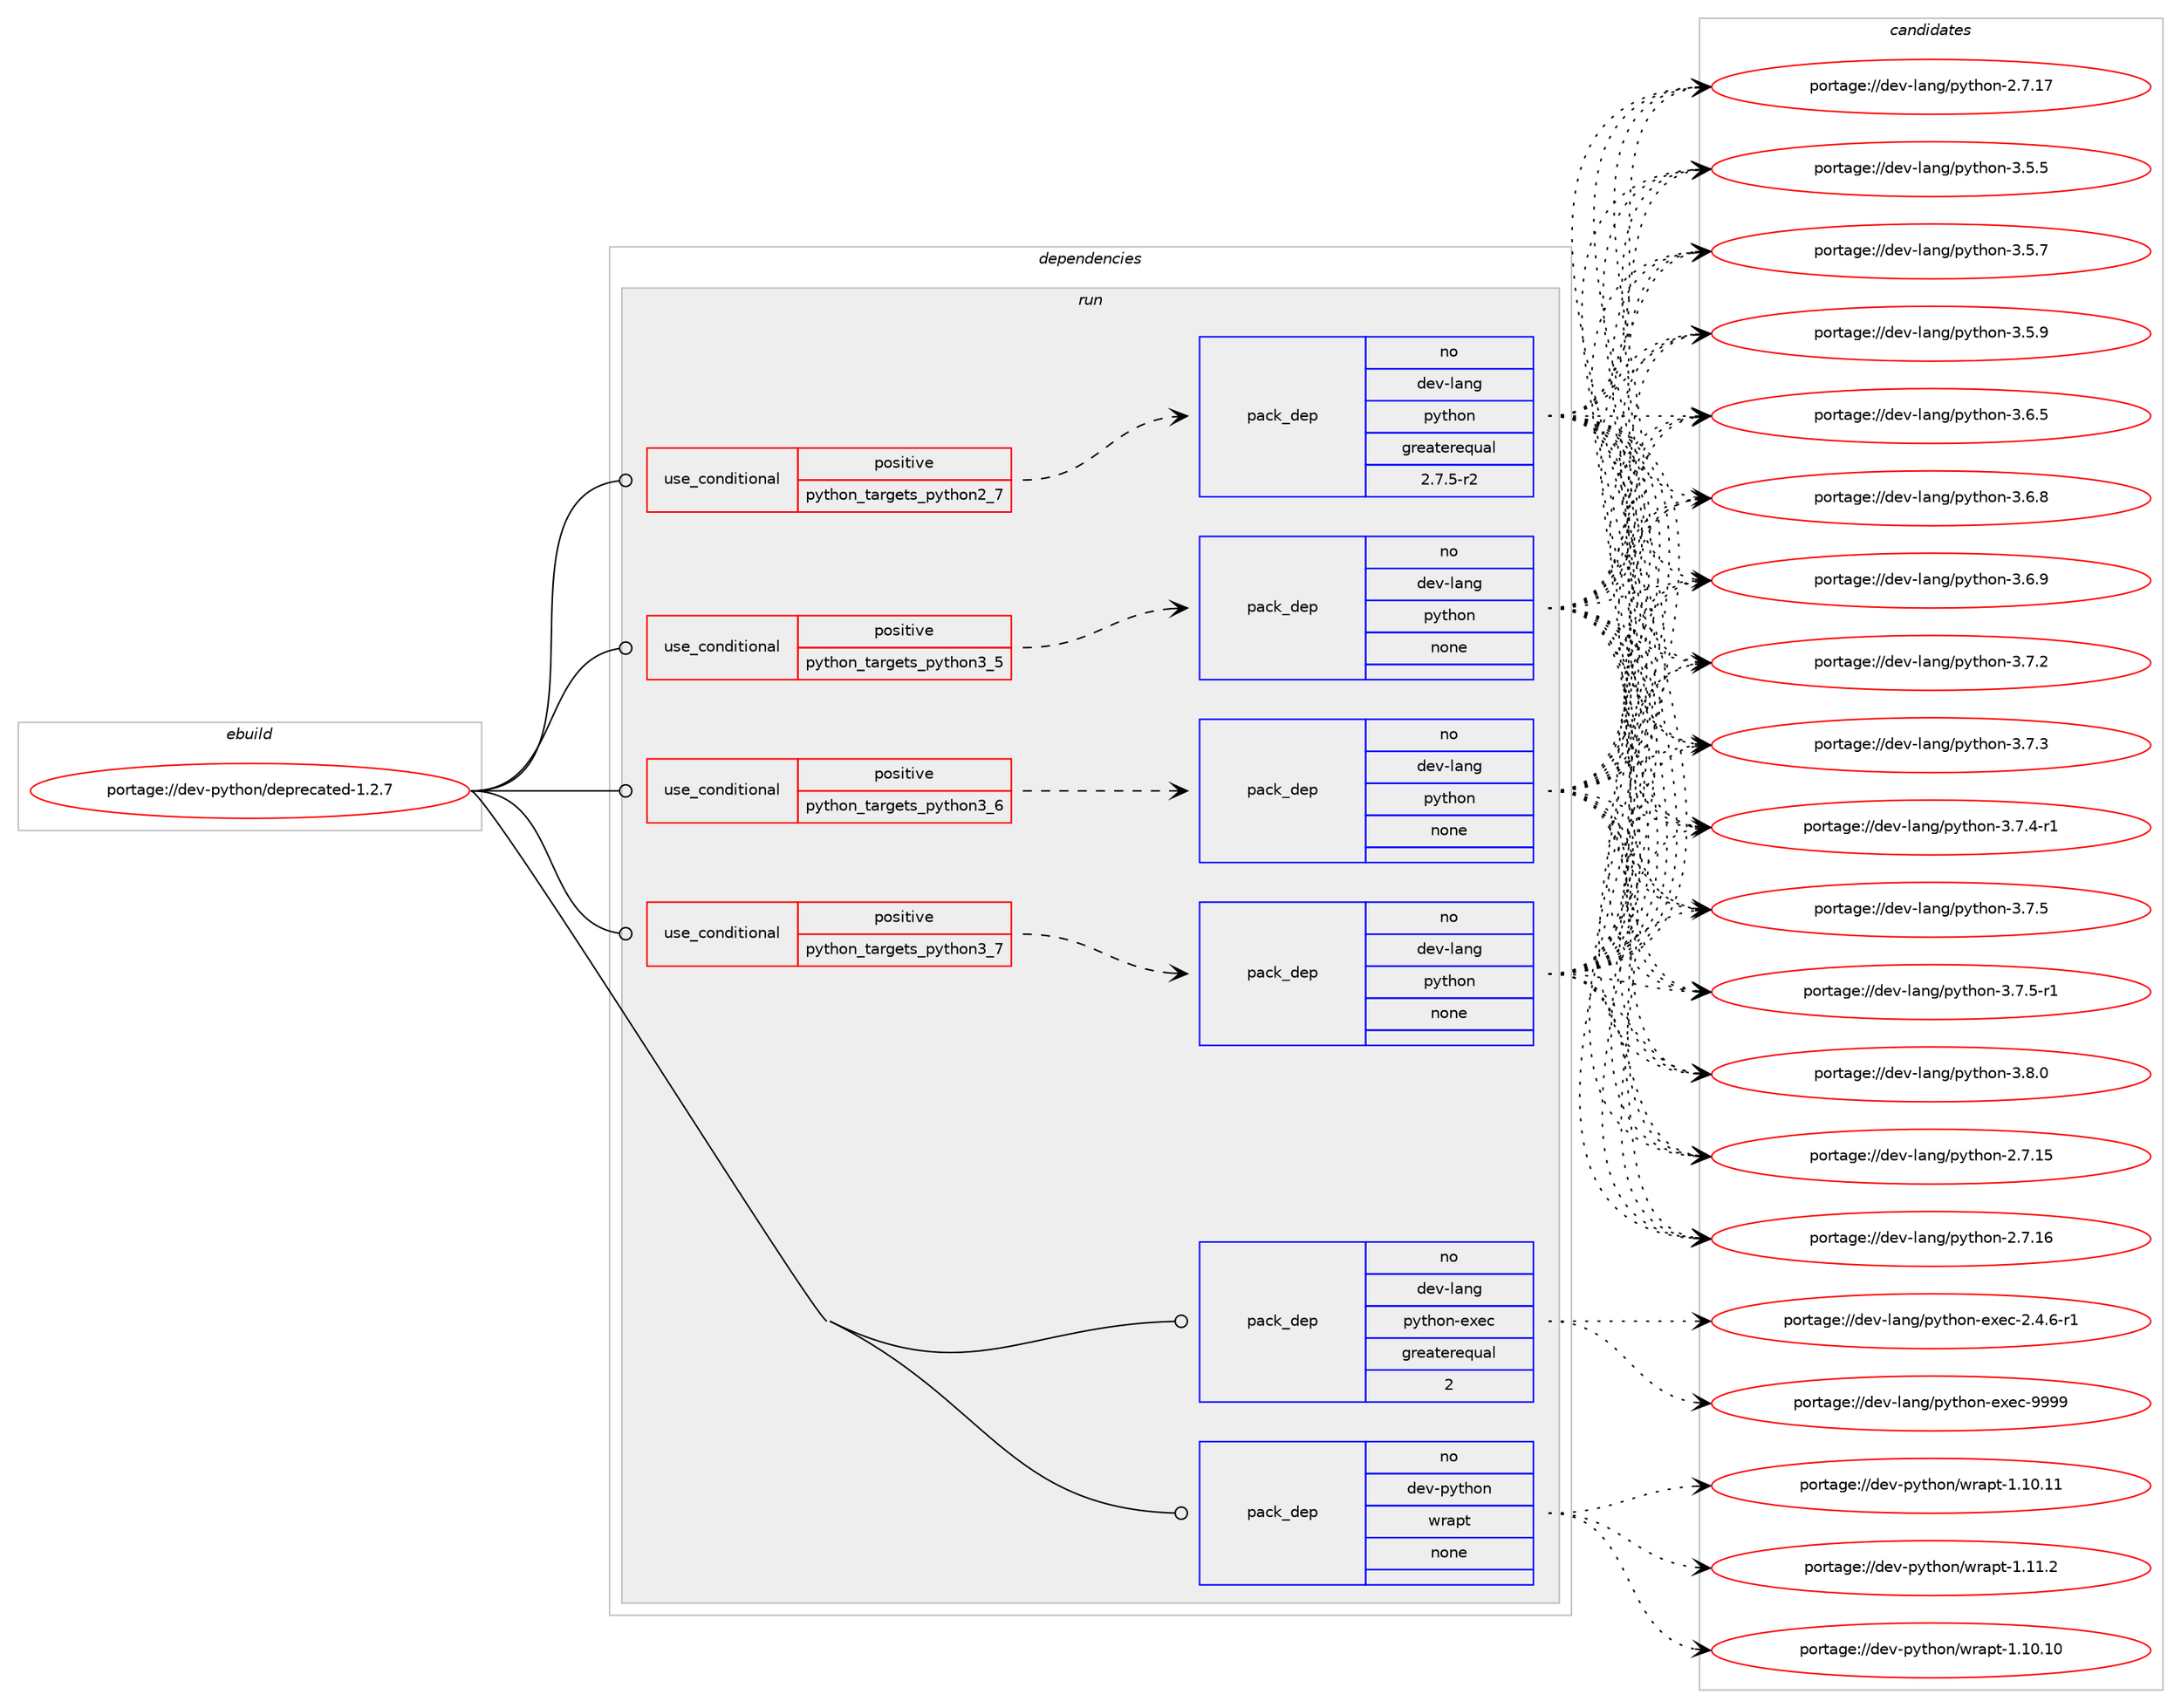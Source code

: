 digraph prolog {

# *************
# Graph options
# *************

newrank=true;
concentrate=true;
compound=true;
graph [rankdir=LR,fontname=Helvetica,fontsize=10,ranksep=1.5];#, ranksep=2.5, nodesep=0.2];
edge  [arrowhead=vee];
node  [fontname=Helvetica,fontsize=10];

# **********
# The ebuild
# **********

subgraph cluster_leftcol {
color=gray;
rank=same;
label=<<i>ebuild</i>>;
id [label="portage://dev-python/deprecated-1.2.7", color=red, width=4, href="../dev-python/deprecated-1.2.7.svg"];
}

# ****************
# The dependencies
# ****************

subgraph cluster_midcol {
color=gray;
label=<<i>dependencies</i>>;
subgraph cluster_compile {
fillcolor="#eeeeee";
style=filled;
label=<<i>compile</i>>;
}
subgraph cluster_compileandrun {
fillcolor="#eeeeee";
style=filled;
label=<<i>compile and run</i>>;
}
subgraph cluster_run {
fillcolor="#eeeeee";
style=filled;
label=<<i>run</i>>;
subgraph cond27553 {
dependency136000 [label=<<TABLE BORDER="0" CELLBORDER="1" CELLSPACING="0" CELLPADDING="4"><TR><TD ROWSPAN="3" CELLPADDING="10">use_conditional</TD></TR><TR><TD>positive</TD></TR><TR><TD>python_targets_python2_7</TD></TR></TABLE>>, shape=none, color=red];
subgraph pack105130 {
dependency136001 [label=<<TABLE BORDER="0" CELLBORDER="1" CELLSPACING="0" CELLPADDING="4" WIDTH="220"><TR><TD ROWSPAN="6" CELLPADDING="30">pack_dep</TD></TR><TR><TD WIDTH="110">no</TD></TR><TR><TD>dev-lang</TD></TR><TR><TD>python</TD></TR><TR><TD>greaterequal</TD></TR><TR><TD>2.7.5-r2</TD></TR></TABLE>>, shape=none, color=blue];
}
dependency136000:e -> dependency136001:w [weight=20,style="dashed",arrowhead="vee"];
}
id:e -> dependency136000:w [weight=20,style="solid",arrowhead="odot"];
subgraph cond27554 {
dependency136002 [label=<<TABLE BORDER="0" CELLBORDER="1" CELLSPACING="0" CELLPADDING="4"><TR><TD ROWSPAN="3" CELLPADDING="10">use_conditional</TD></TR><TR><TD>positive</TD></TR><TR><TD>python_targets_python3_5</TD></TR></TABLE>>, shape=none, color=red];
subgraph pack105131 {
dependency136003 [label=<<TABLE BORDER="0" CELLBORDER="1" CELLSPACING="0" CELLPADDING="4" WIDTH="220"><TR><TD ROWSPAN="6" CELLPADDING="30">pack_dep</TD></TR><TR><TD WIDTH="110">no</TD></TR><TR><TD>dev-lang</TD></TR><TR><TD>python</TD></TR><TR><TD>none</TD></TR><TR><TD></TD></TR></TABLE>>, shape=none, color=blue];
}
dependency136002:e -> dependency136003:w [weight=20,style="dashed",arrowhead="vee"];
}
id:e -> dependency136002:w [weight=20,style="solid",arrowhead="odot"];
subgraph cond27555 {
dependency136004 [label=<<TABLE BORDER="0" CELLBORDER="1" CELLSPACING="0" CELLPADDING="4"><TR><TD ROWSPAN="3" CELLPADDING="10">use_conditional</TD></TR><TR><TD>positive</TD></TR><TR><TD>python_targets_python3_6</TD></TR></TABLE>>, shape=none, color=red];
subgraph pack105132 {
dependency136005 [label=<<TABLE BORDER="0" CELLBORDER="1" CELLSPACING="0" CELLPADDING="4" WIDTH="220"><TR><TD ROWSPAN="6" CELLPADDING="30">pack_dep</TD></TR><TR><TD WIDTH="110">no</TD></TR><TR><TD>dev-lang</TD></TR><TR><TD>python</TD></TR><TR><TD>none</TD></TR><TR><TD></TD></TR></TABLE>>, shape=none, color=blue];
}
dependency136004:e -> dependency136005:w [weight=20,style="dashed",arrowhead="vee"];
}
id:e -> dependency136004:w [weight=20,style="solid",arrowhead="odot"];
subgraph cond27556 {
dependency136006 [label=<<TABLE BORDER="0" CELLBORDER="1" CELLSPACING="0" CELLPADDING="4"><TR><TD ROWSPAN="3" CELLPADDING="10">use_conditional</TD></TR><TR><TD>positive</TD></TR><TR><TD>python_targets_python3_7</TD></TR></TABLE>>, shape=none, color=red];
subgraph pack105133 {
dependency136007 [label=<<TABLE BORDER="0" CELLBORDER="1" CELLSPACING="0" CELLPADDING="4" WIDTH="220"><TR><TD ROWSPAN="6" CELLPADDING="30">pack_dep</TD></TR><TR><TD WIDTH="110">no</TD></TR><TR><TD>dev-lang</TD></TR><TR><TD>python</TD></TR><TR><TD>none</TD></TR><TR><TD></TD></TR></TABLE>>, shape=none, color=blue];
}
dependency136006:e -> dependency136007:w [weight=20,style="dashed",arrowhead="vee"];
}
id:e -> dependency136006:w [weight=20,style="solid",arrowhead="odot"];
subgraph pack105134 {
dependency136008 [label=<<TABLE BORDER="0" CELLBORDER="1" CELLSPACING="0" CELLPADDING="4" WIDTH="220"><TR><TD ROWSPAN="6" CELLPADDING="30">pack_dep</TD></TR><TR><TD WIDTH="110">no</TD></TR><TR><TD>dev-lang</TD></TR><TR><TD>python-exec</TD></TR><TR><TD>greaterequal</TD></TR><TR><TD>2</TD></TR></TABLE>>, shape=none, color=blue];
}
id:e -> dependency136008:w [weight=20,style="solid",arrowhead="odot"];
subgraph pack105135 {
dependency136009 [label=<<TABLE BORDER="0" CELLBORDER="1" CELLSPACING="0" CELLPADDING="4" WIDTH="220"><TR><TD ROWSPAN="6" CELLPADDING="30">pack_dep</TD></TR><TR><TD WIDTH="110">no</TD></TR><TR><TD>dev-python</TD></TR><TR><TD>wrapt</TD></TR><TR><TD>none</TD></TR><TR><TD></TD></TR></TABLE>>, shape=none, color=blue];
}
id:e -> dependency136009:w [weight=20,style="solid",arrowhead="odot"];
}
}

# **************
# The candidates
# **************

subgraph cluster_choices {
rank=same;
color=gray;
label=<<i>candidates</i>>;

subgraph choice105130 {
color=black;
nodesep=1;
choiceportage10010111845108971101034711212111610411111045504655464953 [label="portage://dev-lang/python-2.7.15", color=red, width=4,href="../dev-lang/python-2.7.15.svg"];
choiceportage10010111845108971101034711212111610411111045504655464954 [label="portage://dev-lang/python-2.7.16", color=red, width=4,href="../dev-lang/python-2.7.16.svg"];
choiceportage10010111845108971101034711212111610411111045504655464955 [label="portage://dev-lang/python-2.7.17", color=red, width=4,href="../dev-lang/python-2.7.17.svg"];
choiceportage100101118451089711010347112121116104111110455146534653 [label="portage://dev-lang/python-3.5.5", color=red, width=4,href="../dev-lang/python-3.5.5.svg"];
choiceportage100101118451089711010347112121116104111110455146534655 [label="portage://dev-lang/python-3.5.7", color=red, width=4,href="../dev-lang/python-3.5.7.svg"];
choiceportage100101118451089711010347112121116104111110455146534657 [label="portage://dev-lang/python-3.5.9", color=red, width=4,href="../dev-lang/python-3.5.9.svg"];
choiceportage100101118451089711010347112121116104111110455146544653 [label="portage://dev-lang/python-3.6.5", color=red, width=4,href="../dev-lang/python-3.6.5.svg"];
choiceportage100101118451089711010347112121116104111110455146544656 [label="portage://dev-lang/python-3.6.8", color=red, width=4,href="../dev-lang/python-3.6.8.svg"];
choiceportage100101118451089711010347112121116104111110455146544657 [label="portage://dev-lang/python-3.6.9", color=red, width=4,href="../dev-lang/python-3.6.9.svg"];
choiceportage100101118451089711010347112121116104111110455146554650 [label="portage://dev-lang/python-3.7.2", color=red, width=4,href="../dev-lang/python-3.7.2.svg"];
choiceportage100101118451089711010347112121116104111110455146554651 [label="portage://dev-lang/python-3.7.3", color=red, width=4,href="../dev-lang/python-3.7.3.svg"];
choiceportage1001011184510897110103471121211161041111104551465546524511449 [label="portage://dev-lang/python-3.7.4-r1", color=red, width=4,href="../dev-lang/python-3.7.4-r1.svg"];
choiceportage100101118451089711010347112121116104111110455146554653 [label="portage://dev-lang/python-3.7.5", color=red, width=4,href="../dev-lang/python-3.7.5.svg"];
choiceportage1001011184510897110103471121211161041111104551465546534511449 [label="portage://dev-lang/python-3.7.5-r1", color=red, width=4,href="../dev-lang/python-3.7.5-r1.svg"];
choiceportage100101118451089711010347112121116104111110455146564648 [label="portage://dev-lang/python-3.8.0", color=red, width=4,href="../dev-lang/python-3.8.0.svg"];
dependency136001:e -> choiceportage10010111845108971101034711212111610411111045504655464953:w [style=dotted,weight="100"];
dependency136001:e -> choiceportage10010111845108971101034711212111610411111045504655464954:w [style=dotted,weight="100"];
dependency136001:e -> choiceportage10010111845108971101034711212111610411111045504655464955:w [style=dotted,weight="100"];
dependency136001:e -> choiceportage100101118451089711010347112121116104111110455146534653:w [style=dotted,weight="100"];
dependency136001:e -> choiceportage100101118451089711010347112121116104111110455146534655:w [style=dotted,weight="100"];
dependency136001:e -> choiceportage100101118451089711010347112121116104111110455146534657:w [style=dotted,weight="100"];
dependency136001:e -> choiceportage100101118451089711010347112121116104111110455146544653:w [style=dotted,weight="100"];
dependency136001:e -> choiceportage100101118451089711010347112121116104111110455146544656:w [style=dotted,weight="100"];
dependency136001:e -> choiceportage100101118451089711010347112121116104111110455146544657:w [style=dotted,weight="100"];
dependency136001:e -> choiceportage100101118451089711010347112121116104111110455146554650:w [style=dotted,weight="100"];
dependency136001:e -> choiceportage100101118451089711010347112121116104111110455146554651:w [style=dotted,weight="100"];
dependency136001:e -> choiceportage1001011184510897110103471121211161041111104551465546524511449:w [style=dotted,weight="100"];
dependency136001:e -> choiceportage100101118451089711010347112121116104111110455146554653:w [style=dotted,weight="100"];
dependency136001:e -> choiceportage1001011184510897110103471121211161041111104551465546534511449:w [style=dotted,weight="100"];
dependency136001:e -> choiceportage100101118451089711010347112121116104111110455146564648:w [style=dotted,weight="100"];
}
subgraph choice105131 {
color=black;
nodesep=1;
choiceportage10010111845108971101034711212111610411111045504655464953 [label="portage://dev-lang/python-2.7.15", color=red, width=4,href="../dev-lang/python-2.7.15.svg"];
choiceportage10010111845108971101034711212111610411111045504655464954 [label="portage://dev-lang/python-2.7.16", color=red, width=4,href="../dev-lang/python-2.7.16.svg"];
choiceportage10010111845108971101034711212111610411111045504655464955 [label="portage://dev-lang/python-2.7.17", color=red, width=4,href="../dev-lang/python-2.7.17.svg"];
choiceportage100101118451089711010347112121116104111110455146534653 [label="portage://dev-lang/python-3.5.5", color=red, width=4,href="../dev-lang/python-3.5.5.svg"];
choiceportage100101118451089711010347112121116104111110455146534655 [label="portage://dev-lang/python-3.5.7", color=red, width=4,href="../dev-lang/python-3.5.7.svg"];
choiceportage100101118451089711010347112121116104111110455146534657 [label="portage://dev-lang/python-3.5.9", color=red, width=4,href="../dev-lang/python-3.5.9.svg"];
choiceportage100101118451089711010347112121116104111110455146544653 [label="portage://dev-lang/python-3.6.5", color=red, width=4,href="../dev-lang/python-3.6.5.svg"];
choiceportage100101118451089711010347112121116104111110455146544656 [label="portage://dev-lang/python-3.6.8", color=red, width=4,href="../dev-lang/python-3.6.8.svg"];
choiceportage100101118451089711010347112121116104111110455146544657 [label="portage://dev-lang/python-3.6.9", color=red, width=4,href="../dev-lang/python-3.6.9.svg"];
choiceportage100101118451089711010347112121116104111110455146554650 [label="portage://dev-lang/python-3.7.2", color=red, width=4,href="../dev-lang/python-3.7.2.svg"];
choiceportage100101118451089711010347112121116104111110455146554651 [label="portage://dev-lang/python-3.7.3", color=red, width=4,href="../dev-lang/python-3.7.3.svg"];
choiceportage1001011184510897110103471121211161041111104551465546524511449 [label="portage://dev-lang/python-3.7.4-r1", color=red, width=4,href="../dev-lang/python-3.7.4-r1.svg"];
choiceportage100101118451089711010347112121116104111110455146554653 [label="portage://dev-lang/python-3.7.5", color=red, width=4,href="../dev-lang/python-3.7.5.svg"];
choiceportage1001011184510897110103471121211161041111104551465546534511449 [label="portage://dev-lang/python-3.7.5-r1", color=red, width=4,href="../dev-lang/python-3.7.5-r1.svg"];
choiceportage100101118451089711010347112121116104111110455146564648 [label="portage://dev-lang/python-3.8.0", color=red, width=4,href="../dev-lang/python-3.8.0.svg"];
dependency136003:e -> choiceportage10010111845108971101034711212111610411111045504655464953:w [style=dotted,weight="100"];
dependency136003:e -> choiceportage10010111845108971101034711212111610411111045504655464954:w [style=dotted,weight="100"];
dependency136003:e -> choiceportage10010111845108971101034711212111610411111045504655464955:w [style=dotted,weight="100"];
dependency136003:e -> choiceportage100101118451089711010347112121116104111110455146534653:w [style=dotted,weight="100"];
dependency136003:e -> choiceportage100101118451089711010347112121116104111110455146534655:w [style=dotted,weight="100"];
dependency136003:e -> choiceportage100101118451089711010347112121116104111110455146534657:w [style=dotted,weight="100"];
dependency136003:e -> choiceportage100101118451089711010347112121116104111110455146544653:w [style=dotted,weight="100"];
dependency136003:e -> choiceportage100101118451089711010347112121116104111110455146544656:w [style=dotted,weight="100"];
dependency136003:e -> choiceportage100101118451089711010347112121116104111110455146544657:w [style=dotted,weight="100"];
dependency136003:e -> choiceportage100101118451089711010347112121116104111110455146554650:w [style=dotted,weight="100"];
dependency136003:e -> choiceportage100101118451089711010347112121116104111110455146554651:w [style=dotted,weight="100"];
dependency136003:e -> choiceportage1001011184510897110103471121211161041111104551465546524511449:w [style=dotted,weight="100"];
dependency136003:e -> choiceportage100101118451089711010347112121116104111110455146554653:w [style=dotted,weight="100"];
dependency136003:e -> choiceportage1001011184510897110103471121211161041111104551465546534511449:w [style=dotted,weight="100"];
dependency136003:e -> choiceportage100101118451089711010347112121116104111110455146564648:w [style=dotted,weight="100"];
}
subgraph choice105132 {
color=black;
nodesep=1;
choiceportage10010111845108971101034711212111610411111045504655464953 [label="portage://dev-lang/python-2.7.15", color=red, width=4,href="../dev-lang/python-2.7.15.svg"];
choiceportage10010111845108971101034711212111610411111045504655464954 [label="portage://dev-lang/python-2.7.16", color=red, width=4,href="../dev-lang/python-2.7.16.svg"];
choiceportage10010111845108971101034711212111610411111045504655464955 [label="portage://dev-lang/python-2.7.17", color=red, width=4,href="../dev-lang/python-2.7.17.svg"];
choiceportage100101118451089711010347112121116104111110455146534653 [label="portage://dev-lang/python-3.5.5", color=red, width=4,href="../dev-lang/python-3.5.5.svg"];
choiceportage100101118451089711010347112121116104111110455146534655 [label="portage://dev-lang/python-3.5.7", color=red, width=4,href="../dev-lang/python-3.5.7.svg"];
choiceportage100101118451089711010347112121116104111110455146534657 [label="portage://dev-lang/python-3.5.9", color=red, width=4,href="../dev-lang/python-3.5.9.svg"];
choiceportage100101118451089711010347112121116104111110455146544653 [label="portage://dev-lang/python-3.6.5", color=red, width=4,href="../dev-lang/python-3.6.5.svg"];
choiceportage100101118451089711010347112121116104111110455146544656 [label="portage://dev-lang/python-3.6.8", color=red, width=4,href="../dev-lang/python-3.6.8.svg"];
choiceportage100101118451089711010347112121116104111110455146544657 [label="portage://dev-lang/python-3.6.9", color=red, width=4,href="../dev-lang/python-3.6.9.svg"];
choiceportage100101118451089711010347112121116104111110455146554650 [label="portage://dev-lang/python-3.7.2", color=red, width=4,href="../dev-lang/python-3.7.2.svg"];
choiceportage100101118451089711010347112121116104111110455146554651 [label="portage://dev-lang/python-3.7.3", color=red, width=4,href="../dev-lang/python-3.7.3.svg"];
choiceportage1001011184510897110103471121211161041111104551465546524511449 [label="portage://dev-lang/python-3.7.4-r1", color=red, width=4,href="../dev-lang/python-3.7.4-r1.svg"];
choiceportage100101118451089711010347112121116104111110455146554653 [label="portage://dev-lang/python-3.7.5", color=red, width=4,href="../dev-lang/python-3.7.5.svg"];
choiceportage1001011184510897110103471121211161041111104551465546534511449 [label="portage://dev-lang/python-3.7.5-r1", color=red, width=4,href="../dev-lang/python-3.7.5-r1.svg"];
choiceportage100101118451089711010347112121116104111110455146564648 [label="portage://dev-lang/python-3.8.0", color=red, width=4,href="../dev-lang/python-3.8.0.svg"];
dependency136005:e -> choiceportage10010111845108971101034711212111610411111045504655464953:w [style=dotted,weight="100"];
dependency136005:e -> choiceportage10010111845108971101034711212111610411111045504655464954:w [style=dotted,weight="100"];
dependency136005:e -> choiceportage10010111845108971101034711212111610411111045504655464955:w [style=dotted,weight="100"];
dependency136005:e -> choiceportage100101118451089711010347112121116104111110455146534653:w [style=dotted,weight="100"];
dependency136005:e -> choiceportage100101118451089711010347112121116104111110455146534655:w [style=dotted,weight="100"];
dependency136005:e -> choiceportage100101118451089711010347112121116104111110455146534657:w [style=dotted,weight="100"];
dependency136005:e -> choiceportage100101118451089711010347112121116104111110455146544653:w [style=dotted,weight="100"];
dependency136005:e -> choiceportage100101118451089711010347112121116104111110455146544656:w [style=dotted,weight="100"];
dependency136005:e -> choiceportage100101118451089711010347112121116104111110455146544657:w [style=dotted,weight="100"];
dependency136005:e -> choiceportage100101118451089711010347112121116104111110455146554650:w [style=dotted,weight="100"];
dependency136005:e -> choiceportage100101118451089711010347112121116104111110455146554651:w [style=dotted,weight="100"];
dependency136005:e -> choiceportage1001011184510897110103471121211161041111104551465546524511449:w [style=dotted,weight="100"];
dependency136005:e -> choiceportage100101118451089711010347112121116104111110455146554653:w [style=dotted,weight="100"];
dependency136005:e -> choiceportage1001011184510897110103471121211161041111104551465546534511449:w [style=dotted,weight="100"];
dependency136005:e -> choiceportage100101118451089711010347112121116104111110455146564648:w [style=dotted,weight="100"];
}
subgraph choice105133 {
color=black;
nodesep=1;
choiceportage10010111845108971101034711212111610411111045504655464953 [label="portage://dev-lang/python-2.7.15", color=red, width=4,href="../dev-lang/python-2.7.15.svg"];
choiceportage10010111845108971101034711212111610411111045504655464954 [label="portage://dev-lang/python-2.7.16", color=red, width=4,href="../dev-lang/python-2.7.16.svg"];
choiceportage10010111845108971101034711212111610411111045504655464955 [label="portage://dev-lang/python-2.7.17", color=red, width=4,href="../dev-lang/python-2.7.17.svg"];
choiceportage100101118451089711010347112121116104111110455146534653 [label="portage://dev-lang/python-3.5.5", color=red, width=4,href="../dev-lang/python-3.5.5.svg"];
choiceportage100101118451089711010347112121116104111110455146534655 [label="portage://dev-lang/python-3.5.7", color=red, width=4,href="../dev-lang/python-3.5.7.svg"];
choiceportage100101118451089711010347112121116104111110455146534657 [label="portage://dev-lang/python-3.5.9", color=red, width=4,href="../dev-lang/python-3.5.9.svg"];
choiceportage100101118451089711010347112121116104111110455146544653 [label="portage://dev-lang/python-3.6.5", color=red, width=4,href="../dev-lang/python-3.6.5.svg"];
choiceportage100101118451089711010347112121116104111110455146544656 [label="portage://dev-lang/python-3.6.8", color=red, width=4,href="../dev-lang/python-3.6.8.svg"];
choiceportage100101118451089711010347112121116104111110455146544657 [label="portage://dev-lang/python-3.6.9", color=red, width=4,href="../dev-lang/python-3.6.9.svg"];
choiceportage100101118451089711010347112121116104111110455146554650 [label="portage://dev-lang/python-3.7.2", color=red, width=4,href="../dev-lang/python-3.7.2.svg"];
choiceportage100101118451089711010347112121116104111110455146554651 [label="portage://dev-lang/python-3.7.3", color=red, width=4,href="../dev-lang/python-3.7.3.svg"];
choiceportage1001011184510897110103471121211161041111104551465546524511449 [label="portage://dev-lang/python-3.7.4-r1", color=red, width=4,href="../dev-lang/python-3.7.4-r1.svg"];
choiceportage100101118451089711010347112121116104111110455146554653 [label="portage://dev-lang/python-3.7.5", color=red, width=4,href="../dev-lang/python-3.7.5.svg"];
choiceportage1001011184510897110103471121211161041111104551465546534511449 [label="portage://dev-lang/python-3.7.5-r1", color=red, width=4,href="../dev-lang/python-3.7.5-r1.svg"];
choiceportage100101118451089711010347112121116104111110455146564648 [label="portage://dev-lang/python-3.8.0", color=red, width=4,href="../dev-lang/python-3.8.0.svg"];
dependency136007:e -> choiceportage10010111845108971101034711212111610411111045504655464953:w [style=dotted,weight="100"];
dependency136007:e -> choiceportage10010111845108971101034711212111610411111045504655464954:w [style=dotted,weight="100"];
dependency136007:e -> choiceportage10010111845108971101034711212111610411111045504655464955:w [style=dotted,weight="100"];
dependency136007:e -> choiceportage100101118451089711010347112121116104111110455146534653:w [style=dotted,weight="100"];
dependency136007:e -> choiceportage100101118451089711010347112121116104111110455146534655:w [style=dotted,weight="100"];
dependency136007:e -> choiceportage100101118451089711010347112121116104111110455146534657:w [style=dotted,weight="100"];
dependency136007:e -> choiceportage100101118451089711010347112121116104111110455146544653:w [style=dotted,weight="100"];
dependency136007:e -> choiceportage100101118451089711010347112121116104111110455146544656:w [style=dotted,weight="100"];
dependency136007:e -> choiceportage100101118451089711010347112121116104111110455146544657:w [style=dotted,weight="100"];
dependency136007:e -> choiceportage100101118451089711010347112121116104111110455146554650:w [style=dotted,weight="100"];
dependency136007:e -> choiceportage100101118451089711010347112121116104111110455146554651:w [style=dotted,weight="100"];
dependency136007:e -> choiceportage1001011184510897110103471121211161041111104551465546524511449:w [style=dotted,weight="100"];
dependency136007:e -> choiceportage100101118451089711010347112121116104111110455146554653:w [style=dotted,weight="100"];
dependency136007:e -> choiceportage1001011184510897110103471121211161041111104551465546534511449:w [style=dotted,weight="100"];
dependency136007:e -> choiceportage100101118451089711010347112121116104111110455146564648:w [style=dotted,weight="100"];
}
subgraph choice105134 {
color=black;
nodesep=1;
choiceportage10010111845108971101034711212111610411111045101120101994550465246544511449 [label="portage://dev-lang/python-exec-2.4.6-r1", color=red, width=4,href="../dev-lang/python-exec-2.4.6-r1.svg"];
choiceportage10010111845108971101034711212111610411111045101120101994557575757 [label="portage://dev-lang/python-exec-9999", color=red, width=4,href="../dev-lang/python-exec-9999.svg"];
dependency136008:e -> choiceportage10010111845108971101034711212111610411111045101120101994550465246544511449:w [style=dotted,weight="100"];
dependency136008:e -> choiceportage10010111845108971101034711212111610411111045101120101994557575757:w [style=dotted,weight="100"];
}
subgraph choice105135 {
color=black;
nodesep=1;
choiceportage1001011184511212111610411111047119114971121164549464948464948 [label="portage://dev-python/wrapt-1.10.10", color=red, width=4,href="../dev-python/wrapt-1.10.10.svg"];
choiceportage1001011184511212111610411111047119114971121164549464948464949 [label="portage://dev-python/wrapt-1.10.11", color=red, width=4,href="../dev-python/wrapt-1.10.11.svg"];
choiceportage10010111845112121116104111110471191149711211645494649494650 [label="portage://dev-python/wrapt-1.11.2", color=red, width=4,href="../dev-python/wrapt-1.11.2.svg"];
dependency136009:e -> choiceportage1001011184511212111610411111047119114971121164549464948464948:w [style=dotted,weight="100"];
dependency136009:e -> choiceportage1001011184511212111610411111047119114971121164549464948464949:w [style=dotted,weight="100"];
dependency136009:e -> choiceportage10010111845112121116104111110471191149711211645494649494650:w [style=dotted,weight="100"];
}
}

}
